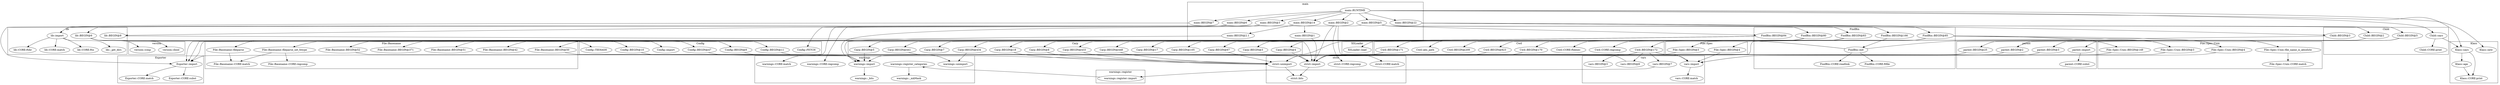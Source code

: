 digraph {
graph [overlap=false]
subgraph cluster_Klass {
	label="Klass";
	"Klass::age";
	"Klass::CORE:print";
	"Klass::says";
	"Klass::new";
}
subgraph cluster_XSLoader {
	label="XSLoader";
	"XSLoader::load";
}
subgraph cluster_warnings {
	label="warnings";
	"warnings::_mkMask";
	"warnings::unimport";
	"warnings::CORE:match";
	"warnings::_bits";
	"warnings::register_categories";
	"warnings::CORE:regcomp";
	"warnings::import";
}
subgraph cluster_Cwd {
	label="Cwd";
	"Cwd::CORE:fteexec";
	"Cwd::abs_path";
	"Cwd::BEGIN@170";
	"Cwd::BEGIN@823";
	"Cwd::BEGIN@172";
	"Cwd::BEGIN@209";
	"Cwd::BEGIN@171";
	"Cwd::CORE:regcomp";
}
subgraph cluster_File_Basename {
	label="File::Basename";
	"File::Basename::BEGIN@51";
	"File::Basename::BEGIN@371";
	"File::Basename::BEGIN@52";
	"File::Basename::fileparse_set_fstype";
	"File::Basename::CORE:match";
	"File::Basename::CORE:regcomp";
	"File::Basename::fileparse";
	"File::Basename::BEGIN@50";
	"File::Basename::BEGIN@42";
}
subgraph cluster_strict {
	label="strict";
	"strict::CORE:match";
	"strict::import";
	"strict::unimport";
	"strict::bits";
	"strict::CORE:regcomp";
}
subgraph cluster_vars {
	label="vars";
	"vars::BEGIN@8";
	"vars::BEGIN@3";
	"vars::CORE:match";
	"vars::import";
	"vars::BEGIN@7";
}
subgraph cluster_Child {
	label="Child";
	"Child::BEGIN@5";
	"Child::CORE:print";
	"Child::BEGIN@3";
	"Child::BEGIN@2";
	"Child::says";
}
subgraph cluster_File_Spec_Unix {
	label="File::Spec::Unix";
	"File::Spec::Unix::file_name_is_absolute";
	"File::Spec::Unix::BEGIN@3";
	"File::Spec::Unix::CORE:match";
	"File::Spec::Unix::BEGIN@149";
	"File::Spec::Unix::BEGIN@4";
}
subgraph cluster_warnings_register {
	label="warnings::register";
	"warnings::register::import";
}
subgraph cluster_FindBin {
	label="FindBin";
	"FindBin::BEGIN@80";
	"FindBin::BEGIN@166";
	"FindBin::BEGIN@85";
	"FindBin::BEGIN@83";
	"FindBin::BEGIN@84";
	"FindBin::init";
	"FindBin::CORE:readlink";
	"FindBin::CORE:ftfile";
}
subgraph cluster_Config {
	label="Config";
	"Config::BEGIN@10";
	"Config::BEGIN@9";
	"Config::import";
	"Config::BEGIN@11";
	"Config::FETCH";
	"Config::BEGIN@47";
	"Config::TIEHASH";
}
subgraph cluster_Carp {
	label="Carp";
	"Carp::BEGIN@434";
	"Carp::BEGIN@3";
	"Carp::BEGIN@67";
	"Carp::BEGIN@105";
	"Carp::BEGIN@17";
	"Carp::BEGIN@4";
	"Carp::BEGIN@433";
	"Carp::BEGIN@8";
	"Carp::BEGIN@5";
	"Carp::BEGIN@441";
	"Carp::BEGIN@7";
	"Carp::BEGIN@18";
	"Carp::BEGIN@448";
}
subgraph cluster_version {
	label="version";
	"version::(bool";
	"version::(cmp";
}
subgraph cluster_parent {
	label="parent";
	"parent::CORE:subst";
	"parent::import";
	"parent::BEGIN@3";
	"parent::BEGIN@2";
	"parent::BEGIN@25";
}
subgraph cluster_main {
	label="main";
	"main::BEGIN@14";
	"main::RUNTIME";
	"main::BEGIN@5";
	"main::BEGIN@3";
	"main::BEGIN@1";
	"main::BEGIN@2.1";
	"main::BEGIN@2";
	"main::BEGIN@7";
	"main::BEGIN@22";
	"main::BEGIN@6";
}
subgraph cluster_File_Spec {
	label="File::Spec";
	"File::Spec::BEGIN@3";
	"File::Spec::BEGIN@4";
}
subgraph cluster_Exporter {
	label="Exporter";
	"Exporter::CORE:match";
	"Exporter::import";
	"Exporter::CORE:subst";
}
subgraph cluster_lib {
	label="lib";
	"lib::CORE:ftdir";
	"lib::CORE:match";
	"lib::BEGIN@8";
	"lib::import";
	"lib::CORE:ftis";
	"lib::_get_dirs";
	"lib::BEGIN@6";
}
"main::BEGIN@14" -> "main::BEGIN@1";
"FindBin::BEGIN@83" -> "Cwd::BEGIN@170";
"Cwd::BEGIN@172" -> "vars::BEGIN@7";
"main::RUNTIME" -> "main::BEGIN@7";
"main::BEGIN@14" -> "main::BEGIN@2.1";
"FindBin::init" -> "FindBin::CORE:readlink";
"FindBin::BEGIN@83" -> "Cwd::BEGIN@823";
"Carp::BEGIN@441" -> "warnings::unimport";
"Carp::BEGIN@434" -> "warnings::unimport";
"Child::BEGIN@5" -> "parent::BEGIN@25";
"Cwd::BEGIN@172" -> "vars::BEGIN@8";
"FindBin::BEGIN@83" -> "Cwd::CORE:fteexec";
"main::RUNTIME" -> "main::BEGIN@22";
"Child::BEGIN@5" -> "parent::import";
"main::RUNTIME" -> "main::BEGIN@6";
"FindBin::init" -> "File::Spec::Unix::file_name_is_absolute";
"main::RUNTIME" -> "Klass::new";
"FindBin::BEGIN@84" -> "File::Basename::BEGIN@42";
"main::BEGIN@2" -> "strict::CORE:match";
"Carp::BEGIN@4" -> "strict::import";
"File::Basename::BEGIN@50" -> "strict::import";
"lib::BEGIN@8" -> "strict::import";
"main::BEGIN@2" -> "strict::import";
"Cwd::BEGIN@170" -> "strict::import";
"main::BEGIN@1" -> "strict::import";
"Child::BEGIN@2" -> "strict::import";
"File::Spec::BEGIN@3" -> "strict::import";
"vars::BEGIN@8" -> "strict::import";
"parent::BEGIN@2" -> "strict::import";
"File::Spec::Unix::BEGIN@3" -> "strict::import";
"Config::BEGIN@9" -> "strict::import";
"main::BEGIN@5" -> "FindBin::BEGIN@84";
"main::BEGIN@3" -> "warnings::CORE:regcomp";
"main::BEGIN@6" -> "lib::import";
"main::BEGIN@7" -> "lib::import";
"FindBin::BEGIN@80" -> "Carp::BEGIN@441";
"main::BEGIN@6" -> "lib::BEGIN@6";
"lib::import" -> "lib::CORE:ftis";
"File::Basename::fileparse" -> "File::Basename::CORE:match";
"File::Basename::fileparse_set_fstype" -> "File::Basename::CORE:match";
"lib::BEGIN@6" -> "Config::BEGIN@47";
"FindBin::BEGIN@80" -> "Carp::BEGIN@433";
"FindBin::BEGIN@80" -> "Carp::BEGIN@8";
"Carp::BEGIN@8" -> "strict::unimport";
"Carp::BEGIN@433" -> "strict::unimport";
"Config::BEGIN@47" -> "strict::unimport";
"Carp::BEGIN@67" -> "strict::unimport";
"Cwd::BEGIN@823" -> "strict::unimport";
"parent::BEGIN@25" -> "strict::unimport";
"Carp::BEGIN@448" -> "strict::unimport";
"Carp::BEGIN@18" -> "strict::unimport";
"File::Spec::Unix::BEGIN@149" -> "strict::unimport";
"Exporter::import" -> "Exporter::CORE:match";
"FindBin::BEGIN@80" -> "Carp::BEGIN@67";
"Cwd::BEGIN@172" -> "vars::BEGIN@3";
"File::Basename::BEGIN@52" -> "warnings::import";
"Config::BEGIN@10" -> "warnings::import";
"main::BEGIN@3" -> "warnings::import";
"Child::BEGIN@3" -> "warnings::import";
"main::BEGIN@2.1" -> "warnings::import";
"Carp::BEGIN@5" -> "warnings::import";
"main::RUNTIME" -> "main::BEGIN@3";
"FindBin::BEGIN@83" -> "Cwd::BEGIN@172";
"FindBin::BEGIN@84" -> "File::Basename::BEGIN@371";
"FindBin::BEGIN@85" -> "File::Spec::Unix::BEGIN@3";
"Child::says" -> "Child::CORE:print";
"warnings::register_categories" -> "warnings::_mkMask";
"FindBin::BEGIN@80" -> "Carp::BEGIN@5";
"FindBin::BEGIN@83" -> "Cwd::BEGIN@209";
"File::Spec::Unix::file_name_is_absolute" -> "File::Spec::Unix::CORE:match";
"FindBin::BEGIN@84" -> "File::Basename::BEGIN@50";
"main::RUNTIME" -> "main::BEGIN@14";
"Klass::says" -> "Klass::CORE:print";
"Klass::age" -> "Klass::CORE:print";
"FindBin::BEGIN@85" -> "File::Spec::BEGIN@4";
"lib::BEGIN@6" -> "Config::BEGIN@10";
"main::BEGIN@5" -> "FindBin::BEGIN@83";
"FindBin::BEGIN@85" -> "File::Spec::Unix::BEGIN@149";
"Klass::says" -> "Klass::age";
"FindBin::BEGIN@80" -> "Carp::BEGIN@18";
"FindBin::BEGIN@80" -> "Carp::BEGIN@17";
"FindBin::BEGIN@83" -> "XSLoader::load";
"FindBin::BEGIN@80" -> "Carp::BEGIN@4";
"lib::BEGIN@6" -> "Config::BEGIN@11";
"main::BEGIN@22" -> "Child::BEGIN@5";
"parent::import" -> "parent::CORE:subst";
"Exporter::import" -> "Exporter::CORE:subst";
"main::RUNTIME" -> "main::BEGIN@2";
"FindBin::init" -> "FindBin::CORE:ftfile";
"FindBin::BEGIN@80" -> "Carp::BEGIN@448";
"main::BEGIN@22" -> "Child::BEGIN@2";
"FindBin::BEGIN@84" -> "File::Basename::BEGIN@52";
"FindBin::BEGIN@85" -> "File::Spec::Unix::BEGIN@4";
"lib::import" -> "lib::CORE:match";
"FindBin::BEGIN@84" -> "File::Basename::fileparse_set_fstype";
"main::RUNTIME" -> "Klass::says";
"Child::says" -> "Klass::says";
"main::BEGIN@6" -> "Config::FETCH";
"main::BEGIN@5" -> "FindBin::BEGIN@85";
"main::BEGIN@6" -> "lib::BEGIN@8";
"main::BEGIN@5" -> "FindBin::BEGIN@166";
"lib::BEGIN@6" -> "Config::import";
"vars::import" -> "vars::CORE:match";
"FindBin::BEGIN@85" -> "File::Spec::BEGIN@3";
"warnings::import" -> "warnings::_bits";
"FindBin::init" -> "Cwd::abs_path";
"lib::BEGIN@6" -> "Config::BEGIN@9";
"Cwd::BEGIN@172" -> "vars::import";
"File::Spec::BEGIN@4" -> "vars::import";
"Config::BEGIN@11" -> "vars::import";
"File::Spec::Unix::BEGIN@4" -> "vars::import";
"parent::BEGIN@3" -> "vars::import";
"main::RUNTIME" -> "Child::says";
"FindBin::init" -> "File::Basename::fileparse";
"FindBin::BEGIN@80" -> "Carp::BEGIN@434";
"FindBin::BEGIN@80" -> "Carp::BEGIN@3";
"FindBin::BEGIN@84" -> "Exporter::import";
"FindBin::BEGIN@83" -> "Exporter::import";
"Cwd::BEGIN@171" -> "Exporter::import";
"FindBin::BEGIN@80" -> "Exporter::import";
"main::BEGIN@5" -> "Exporter::import";
"lib::BEGIN@6" -> "Config::TIEHASH";
"strict::import" -> "strict::bits";
"strict::unimport" -> "strict::bits";
"Child::BEGIN@5" -> "parent::BEGIN@2";
"FindBin::BEGIN@83" -> "Cwd::CORE:regcomp";
"lib::BEGIN@6" -> "version::(cmp";
"warnings::register::import" -> "warnings::register_categories";
"main::BEGIN@5" -> "FindBin::BEGIN@80";
"main::RUNTIME" -> "main::BEGIN@5";
"lib::BEGIN@6" -> "version::(bool";
"FindBin::BEGIN@83" -> "Cwd::BEGIN@171";
"vars::BEGIN@7" -> "warnings::register::import";
"FindBin::BEGIN@84" -> "File::Basename::BEGIN@51";
"FindBin::BEGIN@166" -> "FindBin::init";
"main::BEGIN@2" -> "strict::CORE:regcomp";
"FindBin::BEGIN@80" -> "Carp::BEGIN@7";
"main::BEGIN@22" -> "Child::BEGIN@3";
"FindBin::BEGIN@80" -> "Carp::BEGIN@105";
"File::Basename::fileparse_set_fstype" -> "File::Basename::CORE:regcomp";
"main::BEGIN@3" -> "warnings::CORE:match";
"lib::import" -> "lib::_get_dirs";
"Child::BEGIN@5" -> "parent::BEGIN@3";
"lib::import" -> "lib::CORE:ftdir";
}
